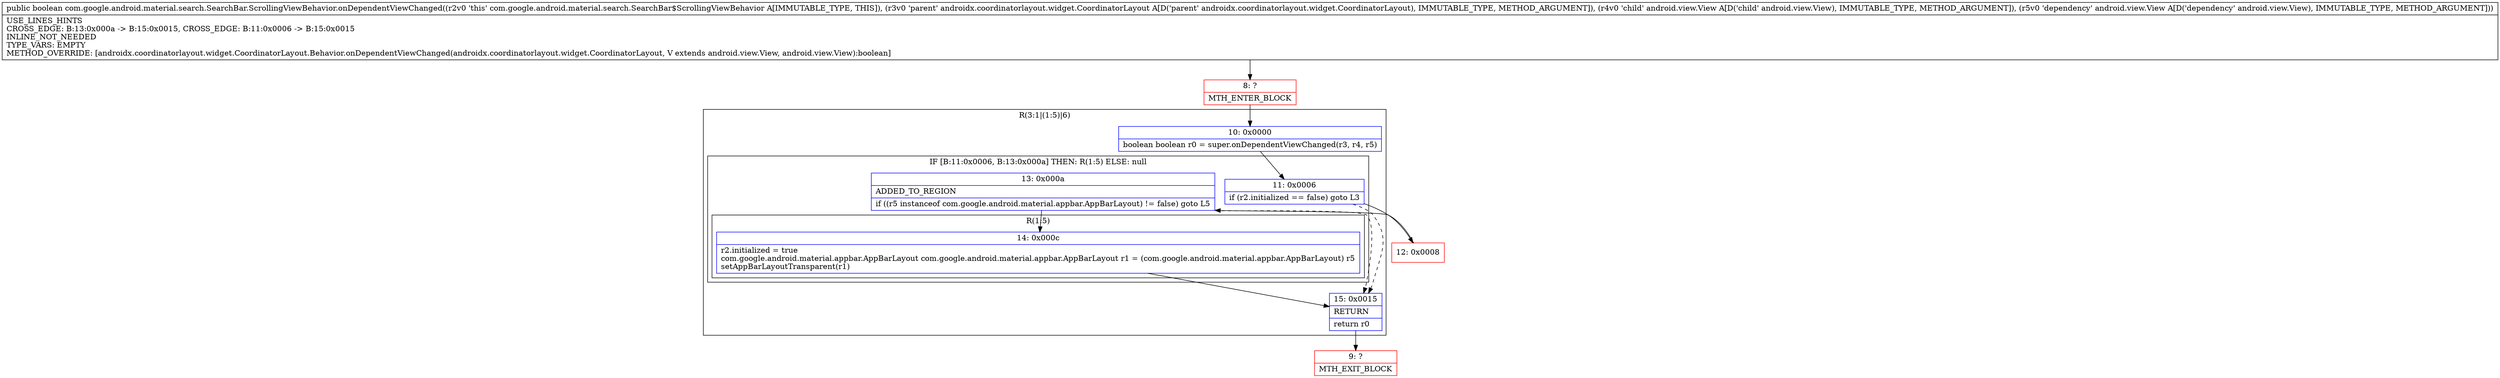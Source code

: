 digraph "CFG forcom.google.android.material.search.SearchBar.ScrollingViewBehavior.onDependentViewChanged(Landroidx\/coordinatorlayout\/widget\/CoordinatorLayout;Landroid\/view\/View;Landroid\/view\/View;)Z" {
subgraph cluster_Region_1187479128 {
label = "R(3:1|(1:5)|6)";
node [shape=record,color=blue];
Node_10 [shape=record,label="{10\:\ 0x0000|boolean boolean r0 = super.onDependentViewChanged(r3, r4, r5)\l}"];
subgraph cluster_IfRegion_1653267612 {
label = "IF [B:11:0x0006, B:13:0x000a] THEN: R(1:5) ELSE: null";
node [shape=record,color=blue];
Node_11 [shape=record,label="{11\:\ 0x0006|if (r2.initialized == false) goto L3\l}"];
Node_13 [shape=record,label="{13\:\ 0x000a|ADDED_TO_REGION\l|if ((r5 instanceof com.google.android.material.appbar.AppBarLayout) != false) goto L5\l}"];
subgraph cluster_Region_254132357 {
label = "R(1:5)";
node [shape=record,color=blue];
Node_14 [shape=record,label="{14\:\ 0x000c|r2.initialized = true\lcom.google.android.material.appbar.AppBarLayout com.google.android.material.appbar.AppBarLayout r1 = (com.google.android.material.appbar.AppBarLayout) r5\lsetAppBarLayoutTransparent(r1)\l}"];
}
}
Node_15 [shape=record,label="{15\:\ 0x0015|RETURN\l|return r0\l}"];
}
Node_8 [shape=record,color=red,label="{8\:\ ?|MTH_ENTER_BLOCK\l}"];
Node_12 [shape=record,color=red,label="{12\:\ 0x0008}"];
Node_9 [shape=record,color=red,label="{9\:\ ?|MTH_EXIT_BLOCK\l}"];
MethodNode[shape=record,label="{public boolean com.google.android.material.search.SearchBar.ScrollingViewBehavior.onDependentViewChanged((r2v0 'this' com.google.android.material.search.SearchBar$ScrollingViewBehavior A[IMMUTABLE_TYPE, THIS]), (r3v0 'parent' androidx.coordinatorlayout.widget.CoordinatorLayout A[D('parent' androidx.coordinatorlayout.widget.CoordinatorLayout), IMMUTABLE_TYPE, METHOD_ARGUMENT]), (r4v0 'child' android.view.View A[D('child' android.view.View), IMMUTABLE_TYPE, METHOD_ARGUMENT]), (r5v0 'dependency' android.view.View A[D('dependency' android.view.View), IMMUTABLE_TYPE, METHOD_ARGUMENT]))  | USE_LINES_HINTS\lCROSS_EDGE: B:13:0x000a \-\> B:15:0x0015, CROSS_EDGE: B:11:0x0006 \-\> B:15:0x0015\lINLINE_NOT_NEEDED\lTYPE_VARS: EMPTY\lMETHOD_OVERRIDE: [androidx.coordinatorlayout.widget.CoordinatorLayout.Behavior.onDependentViewChanged(androidx.coordinatorlayout.widget.CoordinatorLayout, V extends android.view.View, android.view.View):boolean]\l}"];
MethodNode -> Node_8;Node_10 -> Node_11;
Node_11 -> Node_12;
Node_11 -> Node_15[style=dashed];
Node_13 -> Node_14;
Node_13 -> Node_15[style=dashed];
Node_14 -> Node_15;
Node_15 -> Node_9;
Node_8 -> Node_10;
Node_12 -> Node_13;
}


